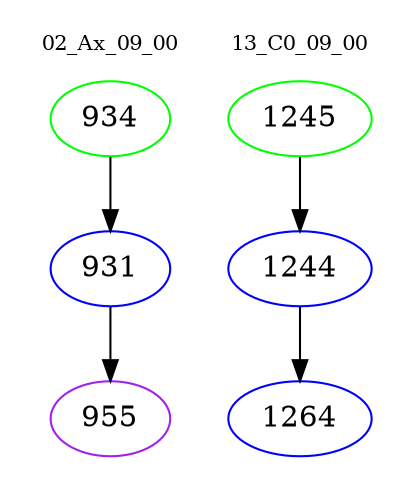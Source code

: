digraph{
subgraph cluster_0 {
color = white
label = "02_Ax_09_00";
fontsize=10;
T0_934 [label="934", color="green"]
T0_934 -> T0_931 [color="black"]
T0_931 [label="931", color="blue"]
T0_931 -> T0_955 [color="black"]
T0_955 [label="955", color="purple"]
}
subgraph cluster_1 {
color = white
label = "13_C0_09_00";
fontsize=10;
T1_1245 [label="1245", color="green"]
T1_1245 -> T1_1244 [color="black"]
T1_1244 [label="1244", color="blue"]
T1_1244 -> T1_1264 [color="black"]
T1_1264 [label="1264", color="blue"]
}
}
